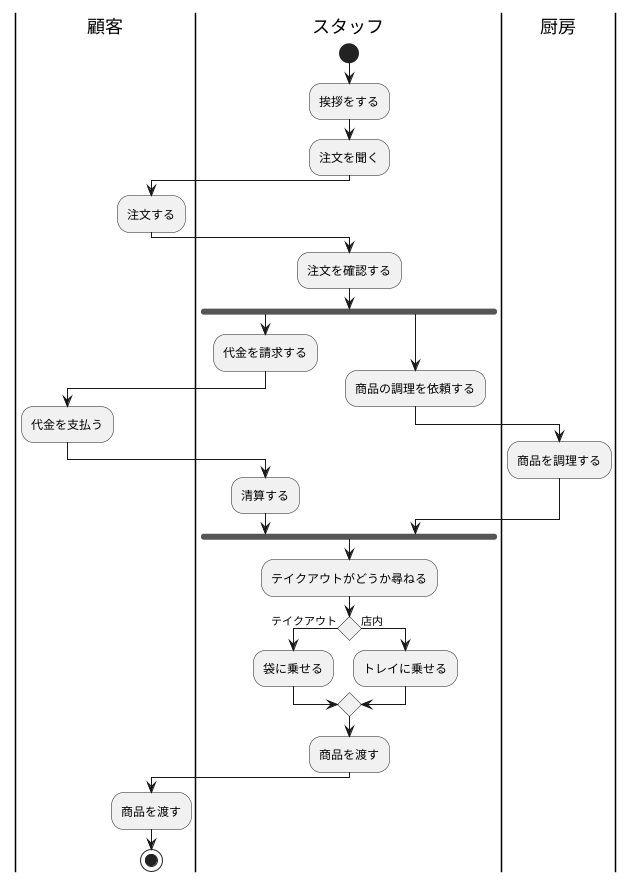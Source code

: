 @startuml
|顧客|
|スタッフ|
|厨房|

|スタッフ|
start
:挨拶をする;
:注文を聞く;
|顧客|
:注文する;

|スタッフ|
:注文を確認する;
fork
:代金を請求する;
|顧客|
:代金を支払う;
|スタッフ|
:清算する;
fork again
|スタッフ|
:商品の調理を依頼する;
|厨房|
:商品を調理する;
|スタッフ|
fork end
|スタッフ|
:テイクアウトがどうか尋ねる;
if () then (テイクアウト)
|スタッフ|
:袋に乗せる;
|スタッフ|
else (店内)
|スタッフ|
:トレイに乗せる;
|スタッフ|
endif
|スタッフ|
:商品を渡す;
|スタッフ|
|顧客|
:商品を渡す;
|顧客|
stop

@enduml

